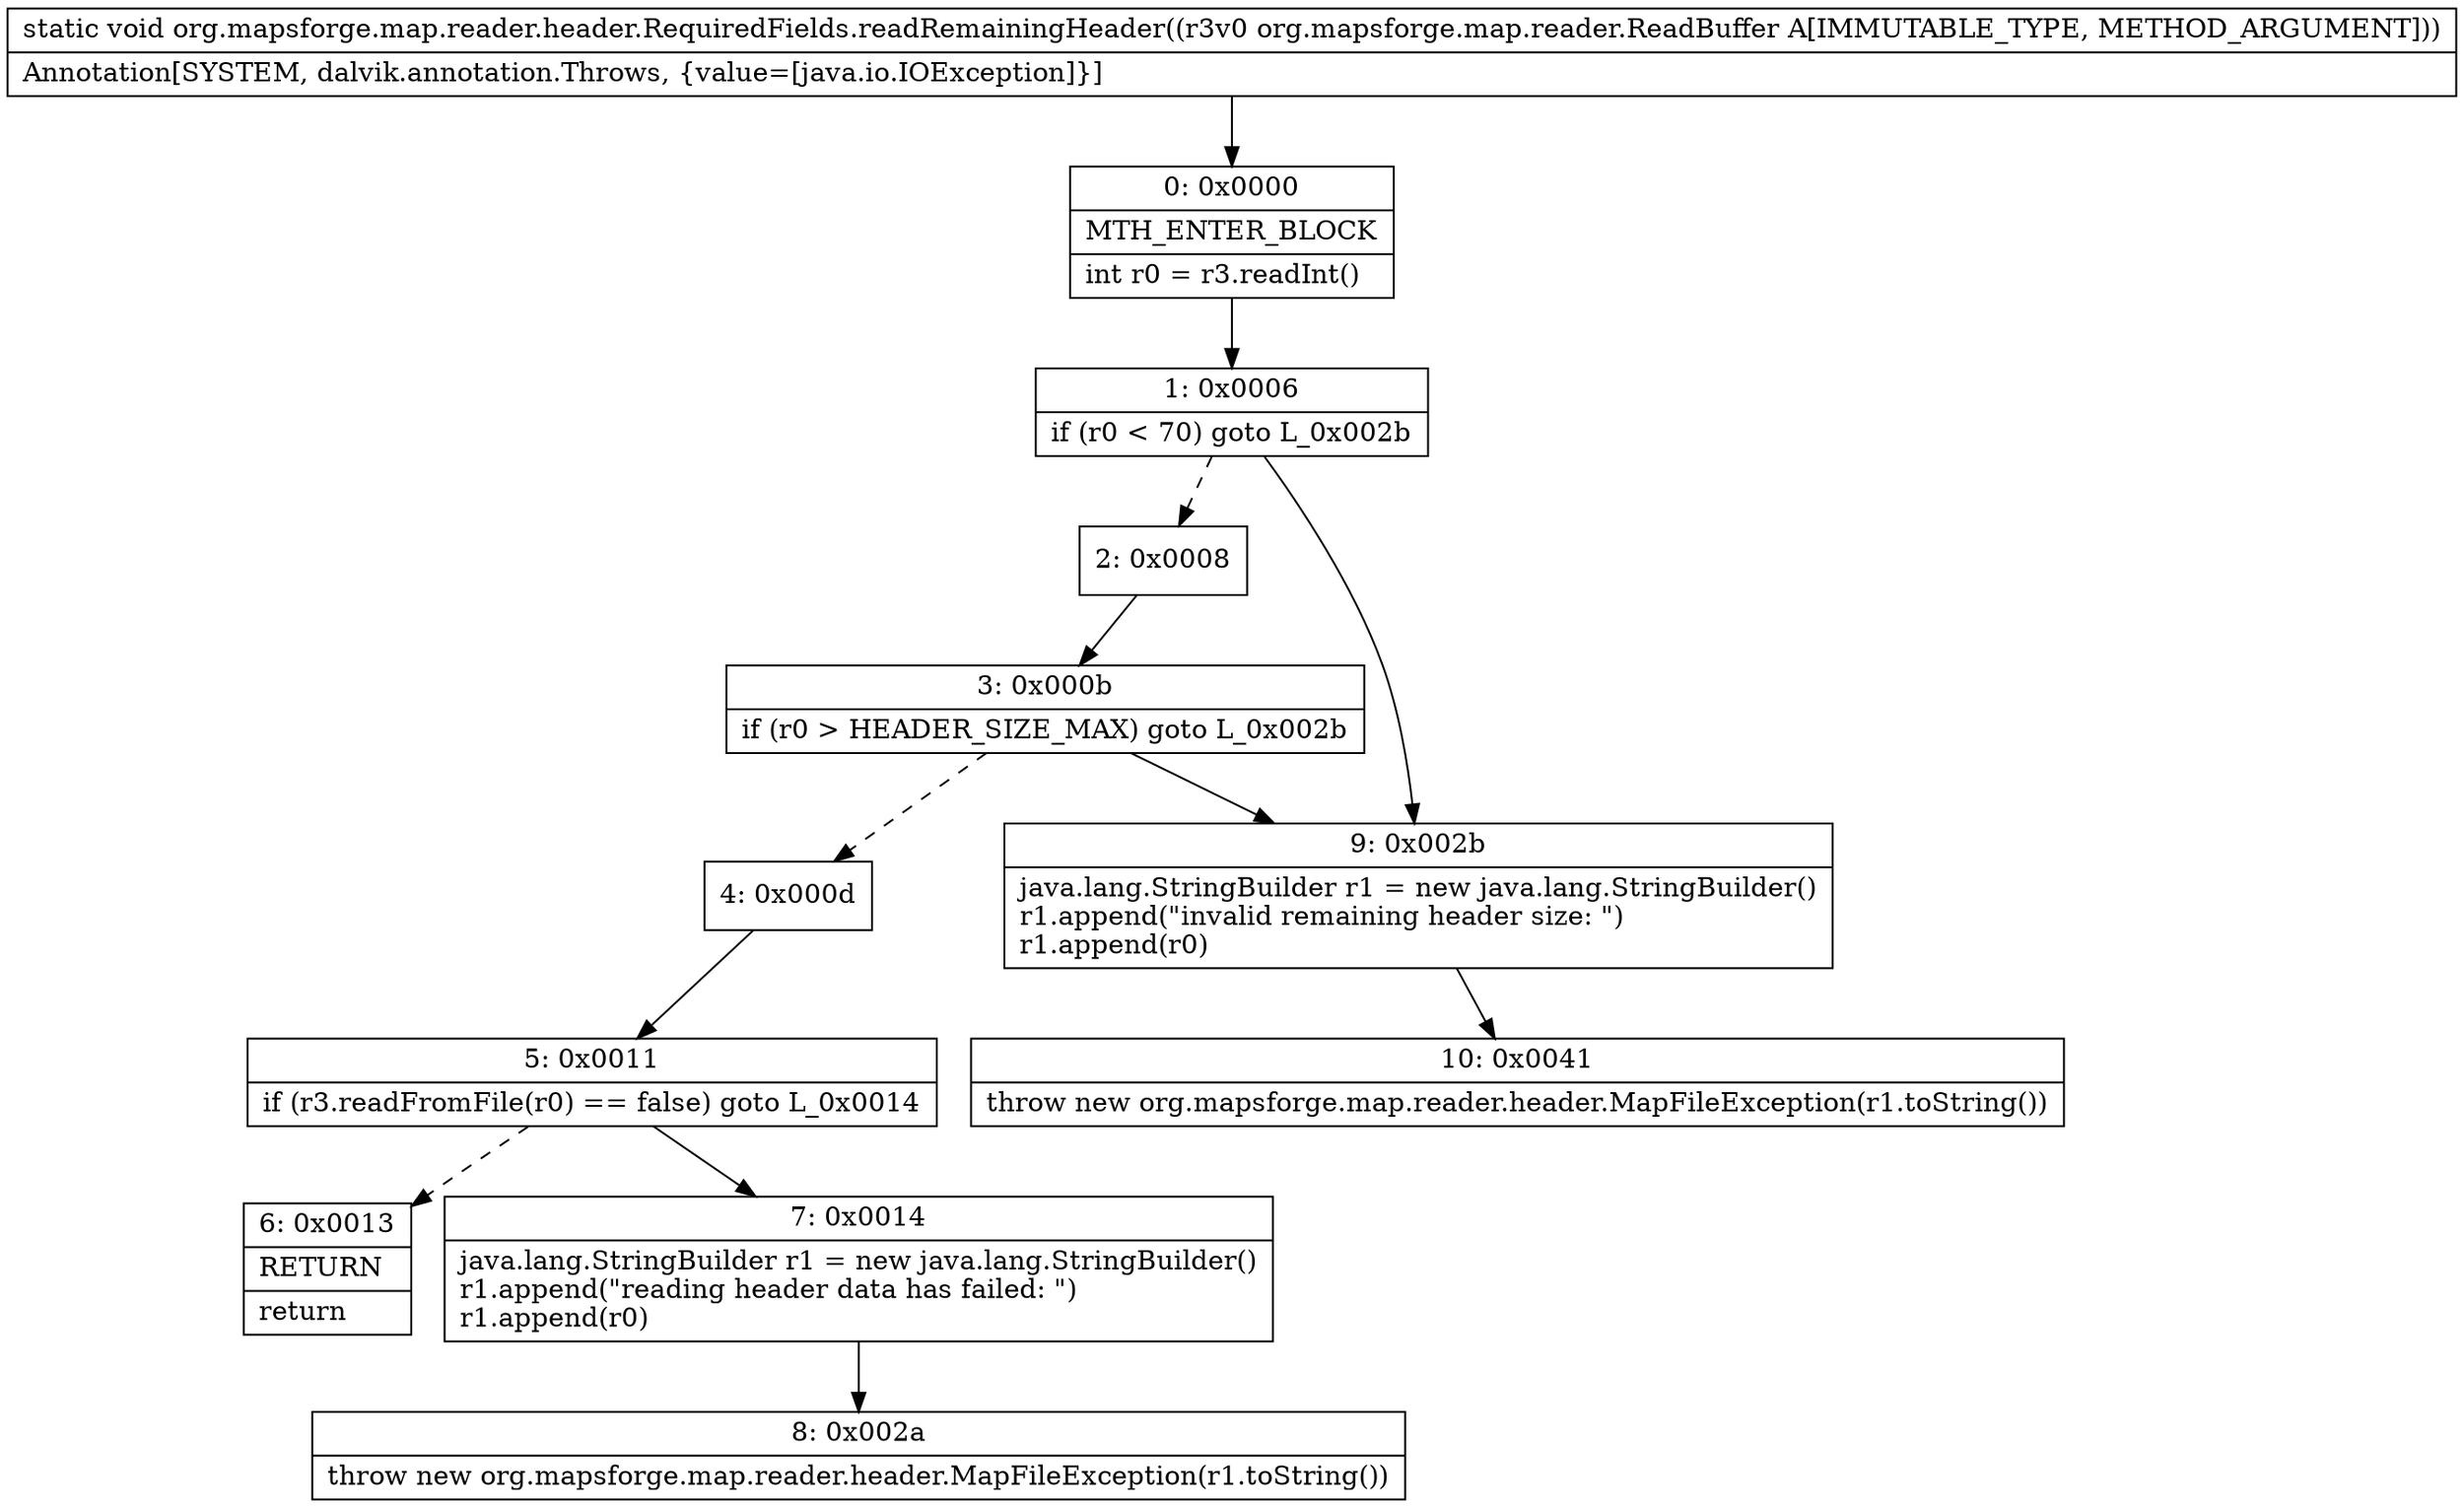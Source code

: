 digraph "CFG fororg.mapsforge.map.reader.header.RequiredFields.readRemainingHeader(Lorg\/mapsforge\/map\/reader\/ReadBuffer;)V" {
Node_0 [shape=record,label="{0\:\ 0x0000|MTH_ENTER_BLOCK\l|int r0 = r3.readInt()\l}"];
Node_1 [shape=record,label="{1\:\ 0x0006|if (r0 \< 70) goto L_0x002b\l}"];
Node_2 [shape=record,label="{2\:\ 0x0008}"];
Node_3 [shape=record,label="{3\:\ 0x000b|if (r0 \> HEADER_SIZE_MAX) goto L_0x002b\l}"];
Node_4 [shape=record,label="{4\:\ 0x000d}"];
Node_5 [shape=record,label="{5\:\ 0x0011|if (r3.readFromFile(r0) == false) goto L_0x0014\l}"];
Node_6 [shape=record,label="{6\:\ 0x0013|RETURN\l|return\l}"];
Node_7 [shape=record,label="{7\:\ 0x0014|java.lang.StringBuilder r1 = new java.lang.StringBuilder()\lr1.append(\"reading header data has failed: \")\lr1.append(r0)\l}"];
Node_8 [shape=record,label="{8\:\ 0x002a|throw new org.mapsforge.map.reader.header.MapFileException(r1.toString())\l}"];
Node_9 [shape=record,label="{9\:\ 0x002b|java.lang.StringBuilder r1 = new java.lang.StringBuilder()\lr1.append(\"invalid remaining header size: \")\lr1.append(r0)\l}"];
Node_10 [shape=record,label="{10\:\ 0x0041|throw new org.mapsforge.map.reader.header.MapFileException(r1.toString())\l}"];
MethodNode[shape=record,label="{static void org.mapsforge.map.reader.header.RequiredFields.readRemainingHeader((r3v0 org.mapsforge.map.reader.ReadBuffer A[IMMUTABLE_TYPE, METHOD_ARGUMENT]))  | Annotation[SYSTEM, dalvik.annotation.Throws, \{value=[java.io.IOException]\}]\l}"];
MethodNode -> Node_0;
Node_0 -> Node_1;
Node_1 -> Node_2[style=dashed];
Node_1 -> Node_9;
Node_2 -> Node_3;
Node_3 -> Node_4[style=dashed];
Node_3 -> Node_9;
Node_4 -> Node_5;
Node_5 -> Node_6[style=dashed];
Node_5 -> Node_7;
Node_7 -> Node_8;
Node_9 -> Node_10;
}

